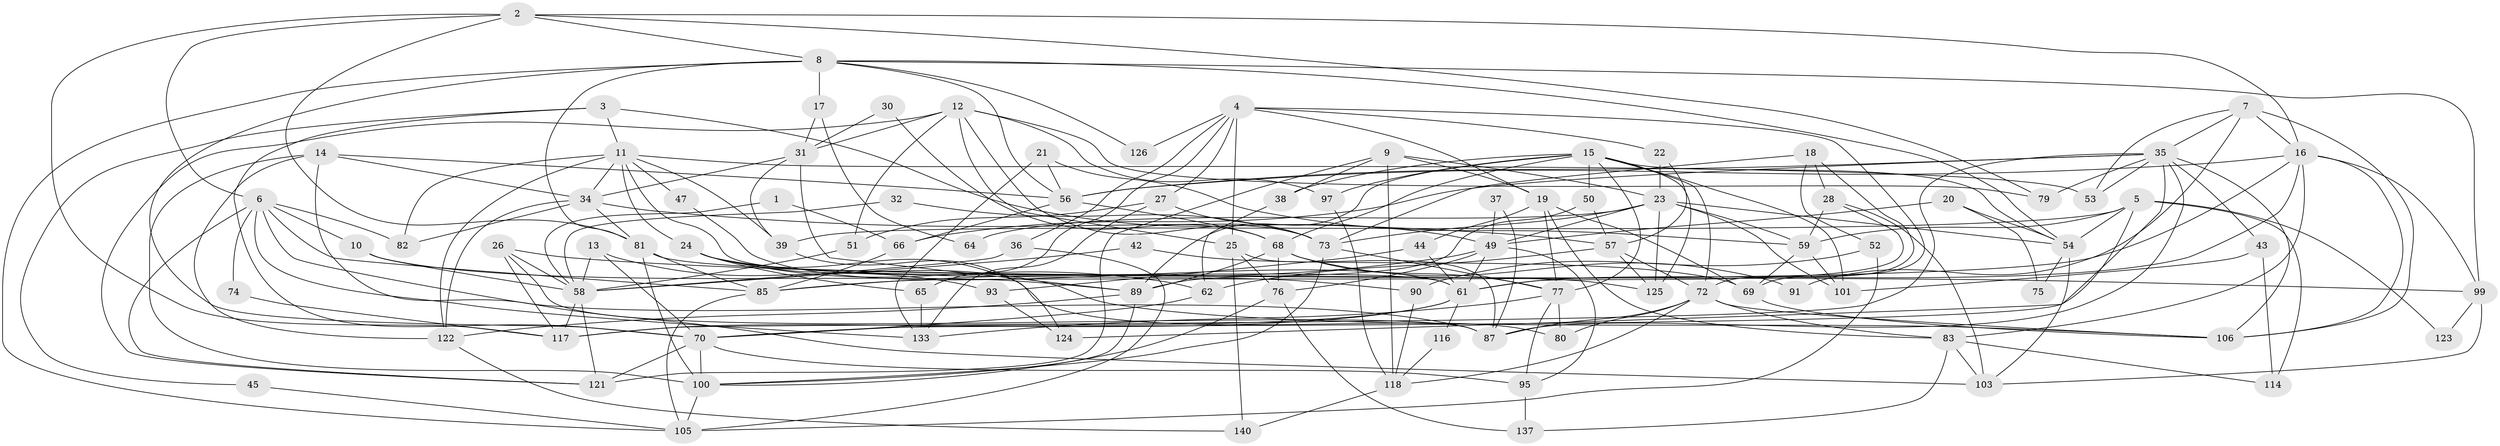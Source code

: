 // Generated by graph-tools (version 1.1) at 2025/24/03/03/25 07:24:01]
// undirected, 98 vertices, 235 edges
graph export_dot {
graph [start="1"]
  node [color=gray90,style=filled];
  1;
  2 [super="+104"];
  3 [super="+112"];
  4 [super="+40"];
  5 [super="+29"];
  6 [super="+63"];
  7;
  8 [super="+33"];
  9 [super="+55"];
  10 [super="+71"];
  11 [super="+78"];
  12 [super="+115"];
  13;
  14;
  15 [super="+60"];
  16 [super="+129"];
  17;
  18 [super="+111"];
  19 [super="+46"];
  20;
  21;
  22;
  23 [super="+96"];
  24 [super="+41"];
  25 [super="+113"];
  26;
  27;
  28;
  30;
  31 [super="+84"];
  32;
  34 [super="+67"];
  35 [super="+48"];
  36;
  37;
  38;
  39 [super="+102"];
  42;
  43;
  44;
  45;
  47;
  49 [super="+107"];
  50;
  51;
  52;
  53;
  54;
  56 [super="+130"];
  57;
  58 [super="+92"];
  59;
  61 [super="+86"];
  62;
  64;
  65 [super="+127"];
  66;
  68 [super="+134"];
  69 [super="+132"];
  70 [super="+108"];
  72 [super="+139"];
  73 [super="+98"];
  74;
  75;
  76;
  77;
  79;
  80;
  81 [super="+94"];
  82;
  83 [super="+119"];
  85 [super="+110"];
  87 [super="+88"];
  89 [super="+135"];
  90 [super="+131"];
  91;
  93;
  95;
  97;
  99;
  100 [super="+109"];
  101 [super="+128"];
  103 [super="+120"];
  105 [super="+136"];
  106;
  114;
  116;
  117 [super="+138"];
  118;
  121;
  122;
  123;
  124;
  125;
  126;
  133;
  137;
  140;
  1 -- 66;
  1 -- 58;
  2 -- 8;
  2 -- 6;
  2 -- 117;
  2 -- 79;
  2 -- 81;
  2 -- 16;
  3 -- 49;
  3 -- 11;
  3 -- 45;
  3 -- 70;
  4 -- 27;
  4 -- 19;
  4 -- 22;
  4 -- 65;
  4 -- 36;
  4 -- 69;
  4 -- 126;
  4 -- 25;
  5 -- 114;
  5 -- 54;
  5 -- 124;
  5 -- 59;
  5 -- 123;
  5 -- 39;
  6 -- 121;
  6 -- 85;
  6 -- 74;
  6 -- 82;
  6 -- 133;
  6 -- 87;
  6 -- 10;
  7 -- 16;
  7 -- 53;
  7 -- 91;
  7 -- 106;
  7 -- 35;
  8 -- 81;
  8 -- 105;
  8 -- 70;
  8 -- 17;
  8 -- 99;
  8 -- 54;
  8 -- 126;
  8 -- 56;
  9 -- 23;
  9 -- 19;
  9 -- 118;
  9 -- 38;
  9 -- 121;
  10 -- 89;
  10 -- 58;
  11 -- 82;
  11 -- 61;
  11 -- 34;
  11 -- 53;
  11 -- 24;
  11 -- 122;
  11 -- 47;
  11 -- 39;
  12 -- 51;
  12 -- 97;
  12 -- 31;
  12 -- 73;
  12 -- 121;
  12 -- 79;
  12 -- 25;
  13 -- 58;
  13 -- 70;
  13 -- 93;
  14 -- 122;
  14 -- 100;
  14 -- 103;
  14 -- 56;
  14 -- 34;
  15 -- 38 [weight=2];
  15 -- 97;
  15 -- 50;
  15 -- 72;
  15 -- 101;
  15 -- 125;
  15 -- 68;
  15 -- 54;
  15 -- 89;
  15 -- 77;
  16 -- 99;
  16 -- 83;
  16 -- 56;
  16 -- 85;
  16 -- 106;
  16 -- 61;
  17 -- 64;
  17 -- 31;
  18 -- 28;
  18 -- 72;
  18 -- 73;
  18 -- 52;
  19 -- 44;
  19 -- 77;
  19 -- 83;
  19 -- 69;
  20 -- 54;
  20 -- 75;
  20 -- 49;
  21 -- 133;
  21 -- 59;
  21 -- 56;
  22 -- 57;
  22 -- 23;
  23 -- 125;
  23 -- 49;
  23 -- 64;
  23 -- 101;
  23 -- 54;
  23 -- 73;
  23 -- 59;
  24 -- 80;
  24 -- 62;
  24 -- 90;
  24 -- 106;
  24 -- 65;
  25 -- 140;
  25 -- 87;
  25 -- 76;
  26 -- 99;
  26 -- 58;
  26 -- 117;
  26 -- 87;
  27 -- 73;
  27 -- 133;
  27 -- 51;
  28 -- 59;
  28 -- 61;
  28 -- 103;
  30 -- 68;
  30 -- 31;
  31 -- 89;
  31 -- 34;
  31 -- 39;
  32 -- 73;
  32 -- 58;
  34 -- 82;
  34 -- 57;
  34 -- 122;
  34 -- 81;
  35 -- 79;
  35 -- 70;
  35 -- 66;
  35 -- 106;
  35 -- 43;
  35 -- 53;
  35 -- 117;
  35 -- 56;
  35 -- 87;
  36 -- 105;
  36 -- 58;
  37 -- 49 [weight=2];
  37 -- 87;
  38 -- 62;
  39 -- 124;
  42 -- 69;
  42 -- 58;
  43 -- 114;
  43 -- 101;
  44 -- 93;
  44 -- 61;
  45 -- 105;
  47 -- 61;
  49 -- 85;
  49 -- 76;
  49 -- 61;
  49 -- 95;
  50 -- 57;
  50 -- 89;
  51 -- 58;
  52 -- 105;
  52 -- 90;
  54 -- 75;
  54 -- 103;
  56 -- 68;
  56 -- 66;
  57 -- 62;
  57 -- 125;
  57 -- 72;
  58 -- 117 [weight=2];
  58 -- 121;
  59 -- 69;
  59 -- 101;
  61 -- 116;
  61 -- 117;
  61 -- 70;
  62 -- 70;
  65 -- 133;
  66 -- 85;
  68 -- 76;
  68 -- 77;
  68 -- 91;
  68 -- 89;
  69 -- 106;
  70 -- 95;
  70 -- 100;
  70 -- 121;
  72 -- 80;
  72 -- 83;
  72 -- 118;
  72 -- 106;
  72 -- 87;
  73 -- 100;
  73 -- 77;
  74 -- 117;
  76 -- 137;
  76 -- 100;
  77 -- 95;
  77 -- 80;
  77 -- 133;
  81 -- 100;
  81 -- 125;
  81 -- 85;
  83 -- 137;
  83 -- 114;
  83 -- 103;
  85 -- 105;
  89 -- 122;
  89 -- 100;
  90 -- 118;
  93 -- 124;
  95 -- 137;
  97 -- 118;
  99 -- 123;
  99 -- 103;
  100 -- 105;
  116 -- 118;
  118 -- 140;
  122 -- 140;
}
